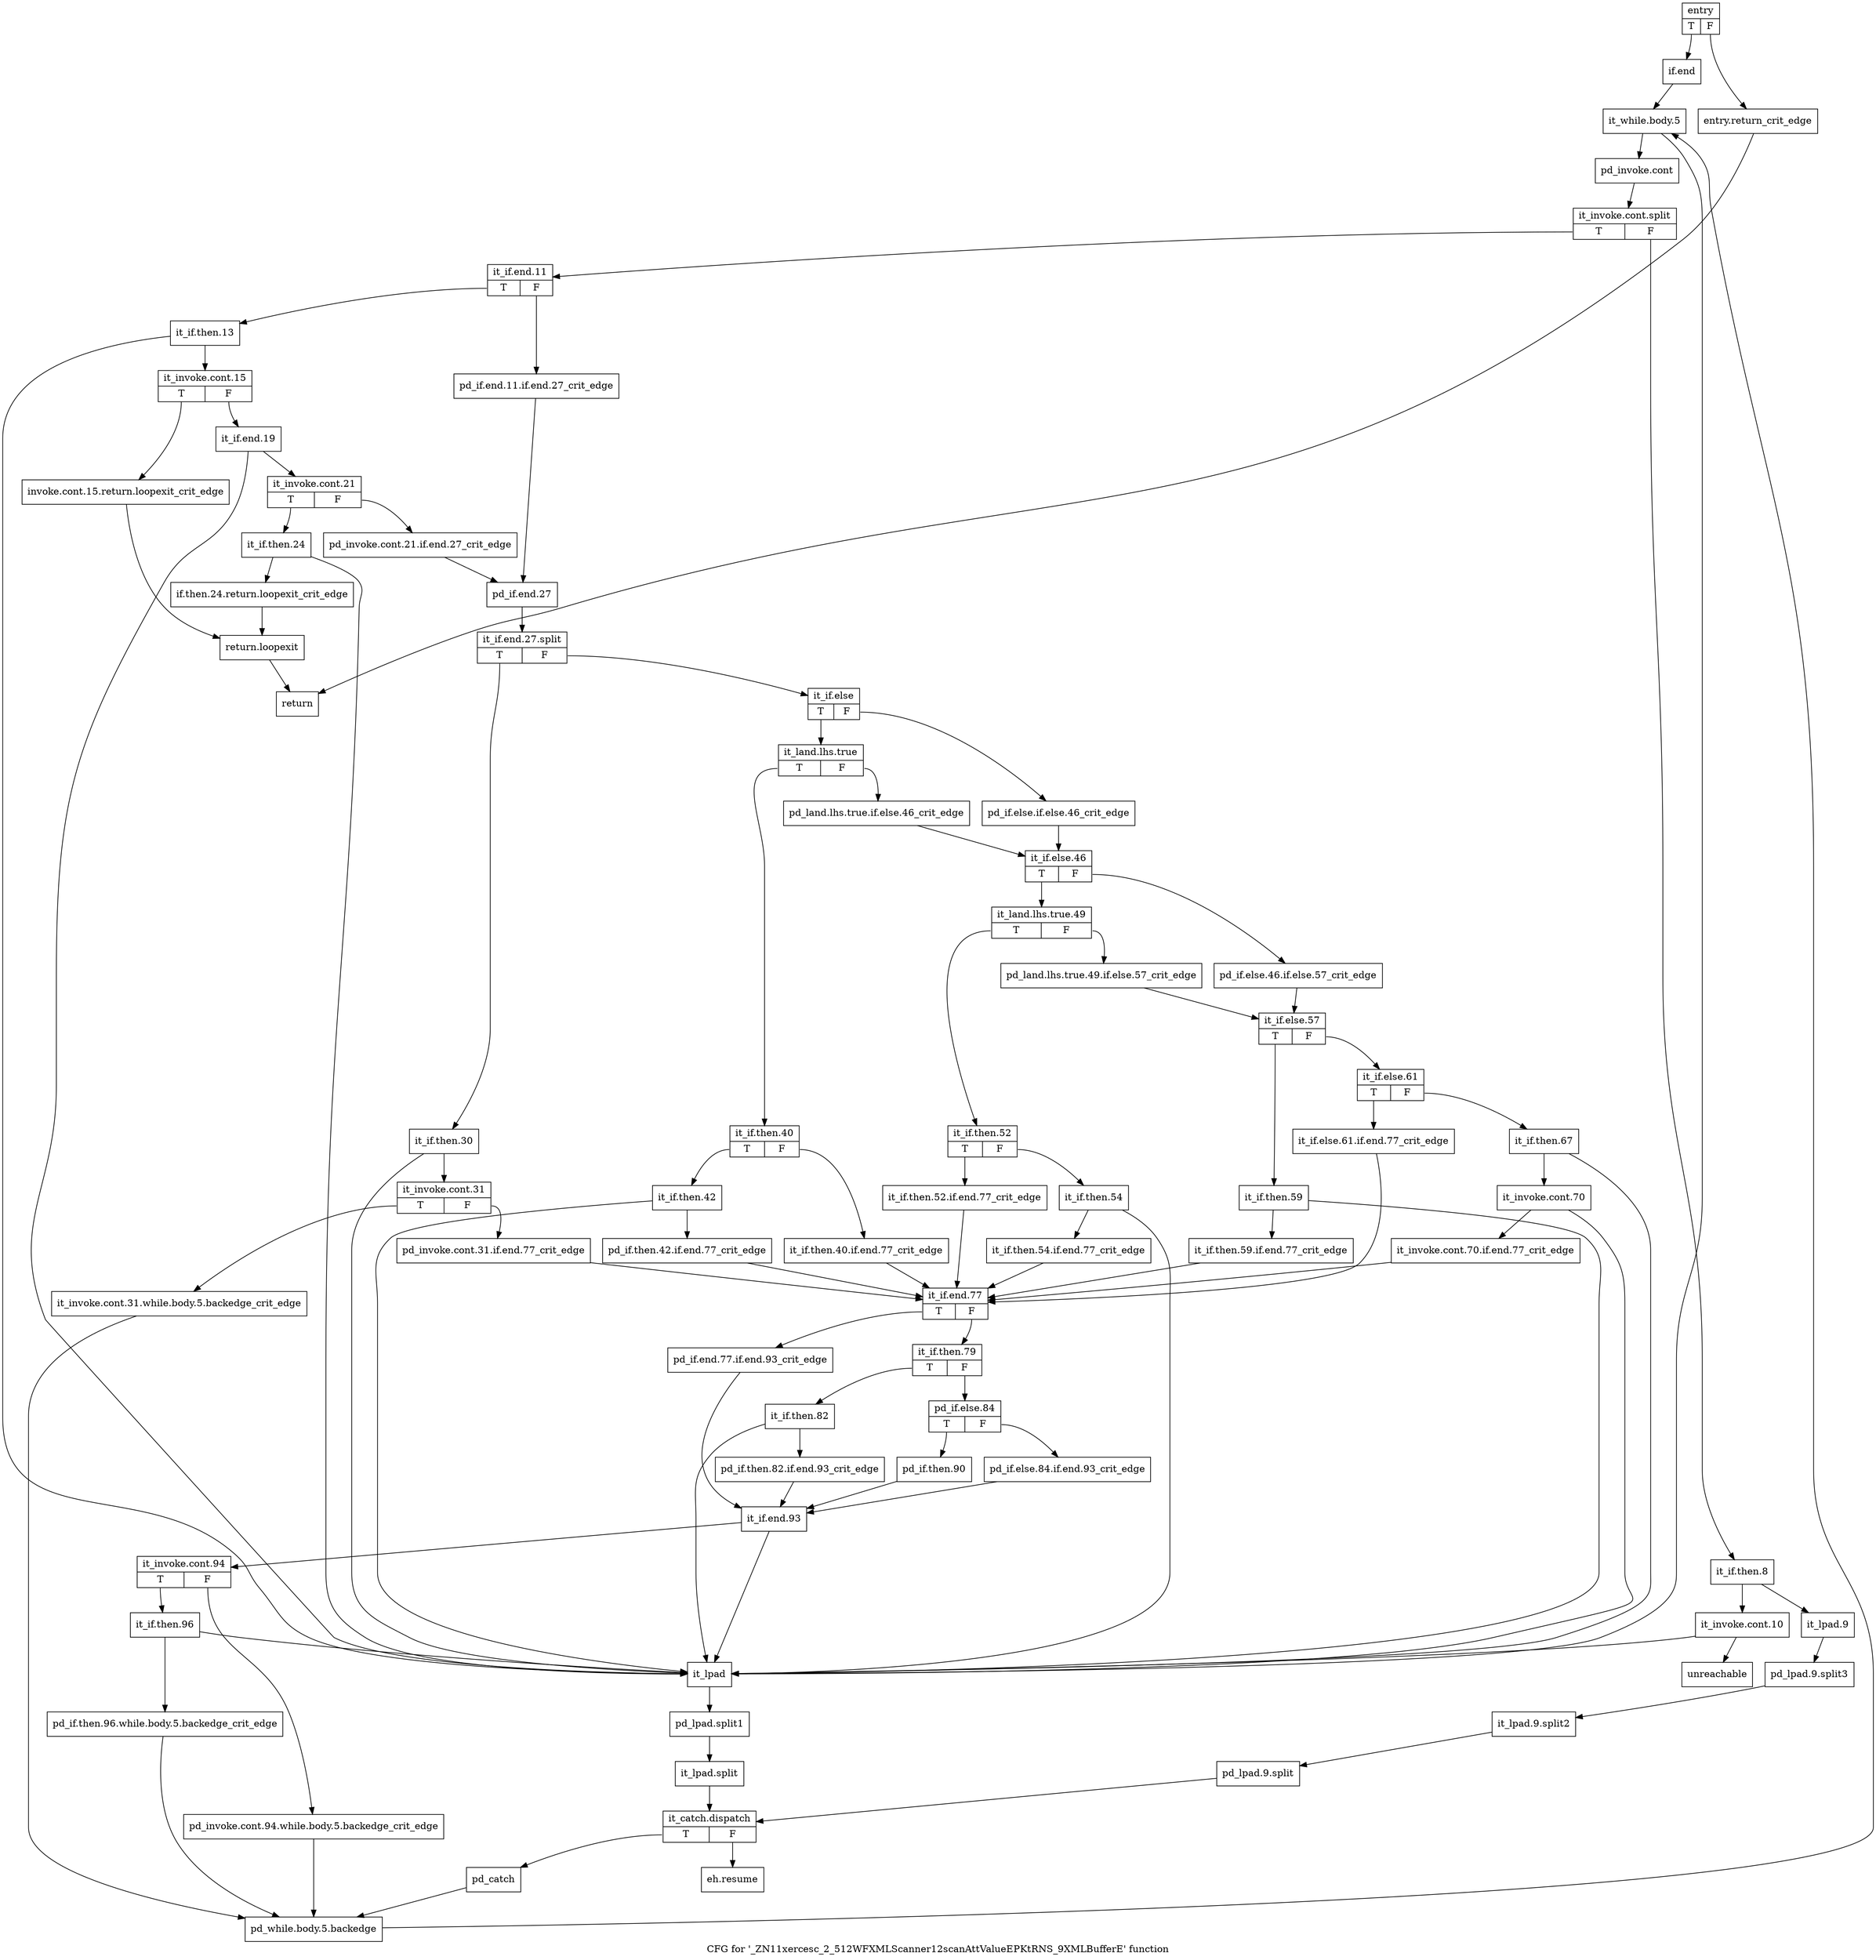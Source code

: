 digraph "CFG for '_ZN11xercesc_2_512WFXMLScanner12scanAttValueEPKtRNS_9XMLBufferE' function" {
	label="CFG for '_ZN11xercesc_2_512WFXMLScanner12scanAttValueEPKtRNS_9XMLBufferE' function";

	Node0x229f7f0 [shape=record,label="{entry|{<s0>T|<s1>F}}"];
	Node0x229f7f0:s0 -> Node0x229f890;
	Node0x229f7f0:s1 -> Node0x229f840;
	Node0x229f840 [shape=record,label="{entry.return_crit_edge}"];
	Node0x229f840 -> Node0x22a0c40;
	Node0x229f890 [shape=record,label="{if.end}"];
	Node0x229f890 -> Node0x229f8e0;
	Node0x229f8e0 [shape=record,label="{it_while.body.5}"];
	Node0x229f8e0 -> Node0x229f930;
	Node0x229f8e0 -> Node0x229fa20;
	Node0x229f930 [shape=record,label="{pd_invoke.cont}"];
	Node0x229f930 -> Node0x133c790;
	Node0x133c790 [shape=record,label="{it_invoke.cont.split|{<s0>T|<s1>F}}"];
	Node0x133c790:s0 -> Node0x229fbb0;
	Node0x133c790:s1 -> Node0x229f980;
	Node0x229f980 [shape=record,label="{it_if.then.8}"];
	Node0x229f980 -> Node0x229f9d0;
	Node0x229f980 -> Node0x229fa70;
	Node0x229f9d0 [shape=record,label="{it_invoke.cont.10}"];
	Node0x229f9d0 -> Node0x22a0ce0;
	Node0x229f9d0 -> Node0x229fa20;
	Node0x229fa20 [shape=record,label="{it_lpad}"];
	Node0x229fa20 -> Node0x850f870;
	Node0x850f870 [shape=record,label="{pd_lpad.split1}"];
	Node0x850f870 -> Node0x850f7f0;
	Node0x850f7f0 [shape=record,label="{it_lpad.split}"];
	Node0x850f7f0 -> Node0x229fac0;
	Node0x229fa70 [shape=record,label="{it_lpad.9}"];
	Node0x229fa70 -> Node0x850f970;
	Node0x850f970 [shape=record,label="{pd_lpad.9.split3}"];
	Node0x850f970 -> Node0x133cab0;
	Node0x133cab0 [shape=record,label="{it_lpad.9.split2}"];
	Node0x133cab0 -> Node0x850f770;
	Node0x850f770 [shape=record,label="{pd_lpad.9.split}"];
	Node0x850f770 -> Node0x229fac0;
	Node0x229fac0 [shape=record,label="{it_catch.dispatch|{<s0>T|<s1>F}}"];
	Node0x229fac0:s0 -> Node0x229fb10;
	Node0x229fac0:s1 -> Node0x22a0c90;
	Node0x229fb10 [shape=record,label="{pd_catch}"];
	Node0x229fb10 -> Node0x229fb60;
	Node0x229fb60 [shape=record,label="{pd_while.body.5.backedge}"];
	Node0x229fb60 -> Node0x229f8e0;
	Node0x229fbb0 [shape=record,label="{it_if.end.11|{<s0>T|<s1>F}}"];
	Node0x229fbb0:s0 -> Node0x229fc50;
	Node0x229fbb0:s1 -> Node0x229fc00;
	Node0x229fc00 [shape=record,label="{pd_if.end.11.if.end.27_crit_edge}"];
	Node0x229fc00 -> Node0x229fed0;
	Node0x229fc50 [shape=record,label="{it_if.then.13}"];
	Node0x229fc50 -> Node0x229fca0;
	Node0x229fc50 -> Node0x229fa20;
	Node0x229fca0 [shape=record,label="{it_invoke.cont.15|{<s0>T|<s1>F}}"];
	Node0x229fca0:s0 -> Node0x229fcf0;
	Node0x229fca0:s1 -> Node0x229fd40;
	Node0x229fcf0 [shape=record,label="{invoke.cont.15.return.loopexit_crit_edge}"];
	Node0x229fcf0 -> Node0x22a0bf0;
	Node0x229fd40 [shape=record,label="{it_if.end.19}"];
	Node0x229fd40 -> Node0x229fd90;
	Node0x229fd40 -> Node0x229fa20;
	Node0x229fd90 [shape=record,label="{it_invoke.cont.21|{<s0>T|<s1>F}}"];
	Node0x229fd90:s0 -> Node0x229fe30;
	Node0x229fd90:s1 -> Node0x229fde0;
	Node0x229fde0 [shape=record,label="{pd_invoke.cont.21.if.end.27_crit_edge}"];
	Node0x229fde0 -> Node0x229fed0;
	Node0x229fe30 [shape=record,label="{it_if.then.24}"];
	Node0x229fe30 -> Node0x229fe80;
	Node0x229fe30 -> Node0x229fa20;
	Node0x229fe80 [shape=record,label="{if.then.24.return.loopexit_crit_edge}"];
	Node0x229fe80 -> Node0x22a0bf0;
	Node0x229fed0 [shape=record,label="{pd_if.end.27}"];
	Node0x229fed0 -> Node0x133bf40;
	Node0x133bf40 [shape=record,label="{it_if.end.27.split|{<s0>T|<s1>F}}"];
	Node0x133bf40:s0 -> Node0x229ff20;
	Node0x133bf40:s1 -> Node0x22a0060;
	Node0x229ff20 [shape=record,label="{it_if.then.30}"];
	Node0x229ff20 -> Node0x229ff70;
	Node0x229ff20 -> Node0x229fa20;
	Node0x229ff70 [shape=record,label="{it_invoke.cont.31|{<s0>T|<s1>F}}"];
	Node0x229ff70:s0 -> Node0x22a0010;
	Node0x229ff70:s1 -> Node0x229ffc0;
	Node0x229ffc0 [shape=record,label="{pd_invoke.cont.31.if.end.77_crit_edge}"];
	Node0x229ffc0 -> Node0x22a07e0;
	Node0x22a0010 [shape=record,label="{it_invoke.cont.31.while.body.5.backedge_crit_edge}"];
	Node0x22a0010 -> Node0x229fb60;
	Node0x22a0060 [shape=record,label="{it_if.else|{<s0>T|<s1>F}}"];
	Node0x22a0060:s0 -> Node0x22a0100;
	Node0x22a0060:s1 -> Node0x22a00b0;
	Node0x22a00b0 [shape=record,label="{pd_if.else.if.else.46_crit_edge}"];
	Node0x22a00b0 -> Node0x22a02e0;
	Node0x22a0100 [shape=record,label="{it_land.lhs.true|{<s0>T|<s1>F}}"];
	Node0x22a0100:s0 -> Node0x22a01a0;
	Node0x22a0100:s1 -> Node0x22a0150;
	Node0x22a0150 [shape=record,label="{pd_land.lhs.true.if.else.46_crit_edge}"];
	Node0x22a0150 -> Node0x22a02e0;
	Node0x22a01a0 [shape=record,label="{it_if.then.40|{<s0>T|<s1>F}}"];
	Node0x22a01a0:s0 -> Node0x22a0240;
	Node0x22a01a0:s1 -> Node0x22a01f0;
	Node0x22a01f0 [shape=record,label="{it_if.then.40.if.end.77_crit_edge}"];
	Node0x22a01f0 -> Node0x22a07e0;
	Node0x22a0240 [shape=record,label="{it_if.then.42}"];
	Node0x22a0240 -> Node0x22a0290;
	Node0x22a0240 -> Node0x229fa20;
	Node0x22a0290 [shape=record,label="{pd_if.then.42.if.end.77_crit_edge}"];
	Node0x22a0290 -> Node0x22a07e0;
	Node0x22a02e0 [shape=record,label="{it_if.else.46|{<s0>T|<s1>F}}"];
	Node0x22a02e0:s0 -> Node0x22a0380;
	Node0x22a02e0:s1 -> Node0x22a0330;
	Node0x22a0330 [shape=record,label="{pd_if.else.46.if.else.57_crit_edge}"];
	Node0x22a0330 -> Node0x22a0560;
	Node0x22a0380 [shape=record,label="{it_land.lhs.true.49|{<s0>T|<s1>F}}"];
	Node0x22a0380:s0 -> Node0x22a0420;
	Node0x22a0380:s1 -> Node0x22a03d0;
	Node0x22a03d0 [shape=record,label="{pd_land.lhs.true.49.if.else.57_crit_edge}"];
	Node0x22a03d0 -> Node0x22a0560;
	Node0x22a0420 [shape=record,label="{it_if.then.52|{<s0>T|<s1>F}}"];
	Node0x22a0420:s0 -> Node0x22a0470;
	Node0x22a0420:s1 -> Node0x22a04c0;
	Node0x22a0470 [shape=record,label="{it_if.then.52.if.end.77_crit_edge}"];
	Node0x22a0470 -> Node0x22a07e0;
	Node0x22a04c0 [shape=record,label="{it_if.then.54}"];
	Node0x22a04c0 -> Node0x22a0510;
	Node0x22a04c0 -> Node0x229fa20;
	Node0x22a0510 [shape=record,label="{it_if.then.54.if.end.77_crit_edge}"];
	Node0x22a0510 -> Node0x22a07e0;
	Node0x22a0560 [shape=record,label="{it_if.else.57|{<s0>T|<s1>F}}"];
	Node0x22a0560:s0 -> Node0x22a05b0;
	Node0x22a0560:s1 -> Node0x22a0650;
	Node0x22a05b0 [shape=record,label="{it_if.then.59}"];
	Node0x22a05b0 -> Node0x22a0600;
	Node0x22a05b0 -> Node0x229fa20;
	Node0x22a0600 [shape=record,label="{it_if.then.59.if.end.77_crit_edge}"];
	Node0x22a0600 -> Node0x22a07e0;
	Node0x22a0650 [shape=record,label="{it_if.else.61|{<s0>T|<s1>F}}"];
	Node0x22a0650:s0 -> Node0x22a06a0;
	Node0x22a0650:s1 -> Node0x22a06f0;
	Node0x22a06a0 [shape=record,label="{it_if.else.61.if.end.77_crit_edge}"];
	Node0x22a06a0 -> Node0x22a07e0;
	Node0x22a06f0 [shape=record,label="{it_if.then.67}"];
	Node0x22a06f0 -> Node0x22a0740;
	Node0x22a06f0 -> Node0x229fa20;
	Node0x22a0740 [shape=record,label="{it_invoke.cont.70}"];
	Node0x22a0740 -> Node0x22a0790;
	Node0x22a0740 -> Node0x229fa20;
	Node0x22a0790 [shape=record,label="{it_invoke.cont.70.if.end.77_crit_edge}"];
	Node0x22a0790 -> Node0x22a07e0;
	Node0x22a07e0 [shape=record,label="{it_if.end.77|{<s0>T|<s1>F}}"];
	Node0x22a07e0:s0 -> Node0x22a0830;
	Node0x22a07e0:s1 -> Node0x22a0880;
	Node0x22a0830 [shape=record,label="{pd_if.end.77.if.end.93_crit_edge}"];
	Node0x22a0830 -> Node0x22a0a60;
	Node0x22a0880 [shape=record,label="{it_if.then.79|{<s0>T|<s1>F}}"];
	Node0x22a0880:s0 -> Node0x22a08d0;
	Node0x22a0880:s1 -> Node0x22a0970;
	Node0x22a08d0 [shape=record,label="{it_if.then.82}"];
	Node0x22a08d0 -> Node0x22a0920;
	Node0x22a08d0 -> Node0x229fa20;
	Node0x22a0920 [shape=record,label="{pd_if.then.82.if.end.93_crit_edge}"];
	Node0x22a0920 -> Node0x22a0a60;
	Node0x22a0970 [shape=record,label="{pd_if.else.84|{<s0>T|<s1>F}}"];
	Node0x22a0970:s0 -> Node0x22a0a10;
	Node0x22a0970:s1 -> Node0x22a09c0;
	Node0x22a09c0 [shape=record,label="{pd_if.else.84.if.end.93_crit_edge}"];
	Node0x22a09c0 -> Node0x22a0a60;
	Node0x22a0a10 [shape=record,label="{pd_if.then.90}"];
	Node0x22a0a10 -> Node0x22a0a60;
	Node0x22a0a60 [shape=record,label="{it_if.end.93}"];
	Node0x22a0a60 -> Node0x22a0ab0;
	Node0x22a0a60 -> Node0x229fa20;
	Node0x22a0ab0 [shape=record,label="{it_invoke.cont.94|{<s0>T|<s1>F}}"];
	Node0x22a0ab0:s0 -> Node0x22a0b50;
	Node0x22a0ab0:s1 -> Node0x22a0b00;
	Node0x22a0b00 [shape=record,label="{pd_invoke.cont.94.while.body.5.backedge_crit_edge}"];
	Node0x22a0b00 -> Node0x229fb60;
	Node0x22a0b50 [shape=record,label="{it_if.then.96}"];
	Node0x22a0b50 -> Node0x22a0ba0;
	Node0x22a0b50 -> Node0x229fa20;
	Node0x22a0ba0 [shape=record,label="{pd_if.then.96.while.body.5.backedge_crit_edge}"];
	Node0x22a0ba0 -> Node0x229fb60;
	Node0x22a0bf0 [shape=record,label="{return.loopexit}"];
	Node0x22a0bf0 -> Node0x22a0c40;
	Node0x22a0c40 [shape=record,label="{return}"];
	Node0x22a0c90 [shape=record,label="{eh.resume}"];
	Node0x22a0ce0 [shape=record,label="{unreachable}"];
}
